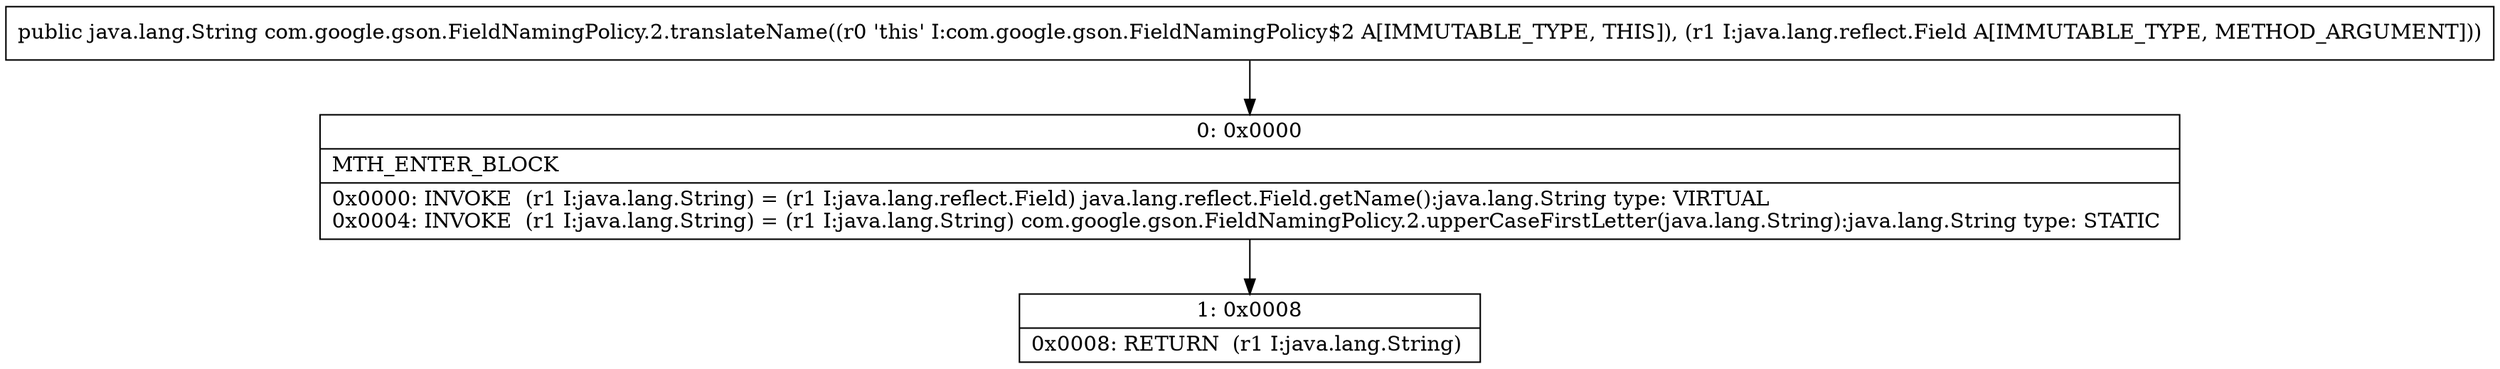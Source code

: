 digraph "CFG forcom.google.gson.FieldNamingPolicy.2.translateName(Ljava\/lang\/reflect\/Field;)Ljava\/lang\/String;" {
Node_0 [shape=record,label="{0\:\ 0x0000|MTH_ENTER_BLOCK\l|0x0000: INVOKE  (r1 I:java.lang.String) = (r1 I:java.lang.reflect.Field) java.lang.reflect.Field.getName():java.lang.String type: VIRTUAL \l0x0004: INVOKE  (r1 I:java.lang.String) = (r1 I:java.lang.String) com.google.gson.FieldNamingPolicy.2.upperCaseFirstLetter(java.lang.String):java.lang.String type: STATIC \l}"];
Node_1 [shape=record,label="{1\:\ 0x0008|0x0008: RETURN  (r1 I:java.lang.String) \l}"];
MethodNode[shape=record,label="{public java.lang.String com.google.gson.FieldNamingPolicy.2.translateName((r0 'this' I:com.google.gson.FieldNamingPolicy$2 A[IMMUTABLE_TYPE, THIS]), (r1 I:java.lang.reflect.Field A[IMMUTABLE_TYPE, METHOD_ARGUMENT])) }"];
MethodNode -> Node_0;
Node_0 -> Node_1;
}

